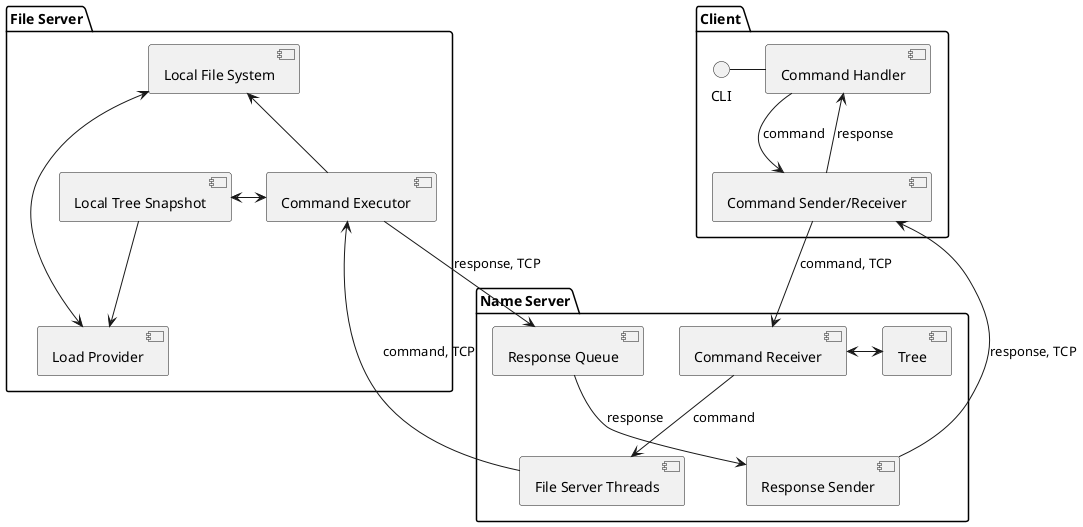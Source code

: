 ﻿@startuml

package "Client" {
    CLI - [Command Handler]

    [Command Sender/Receiver]
    [Command Sender/Receiver] --> [Command Handler] : response
    [Command Handler] --> [Command Sender/Receiver] : command 
}



package "Name Server" {
    [Command Receiver]
    [Tree]
    [File Server Threads]
    [Response Queue]
    [Response Sender]
    
    [Command Sender/Receiver] --> [Command Receiver]: command, TCP
    [Response Sender] --> [Command Sender/Receiver]: response, TCP
    [Command Receiver] <-> [Tree]
    [Command Receiver] --> [File Server Threads]: command
    [Response Queue] --> [Response Sender]: response
}

package "File Server" {
    [Local Tree Snapshot]
    [Command Executor]
    [Local File System]
    [Load Provider]
    
    [Local Tree Snapshot] --> [Load Provider]
    [Local File System] <-> [Load Provider]
    [Local File System] <-- [Command Executor]
    [Command Executor] <-> [Local Tree Snapshot]
    [Command Executor] <-- [File Server Threads]: command, TCP
    [Command Executor] --> [Response Queue]: response, TCP
}


@enduml